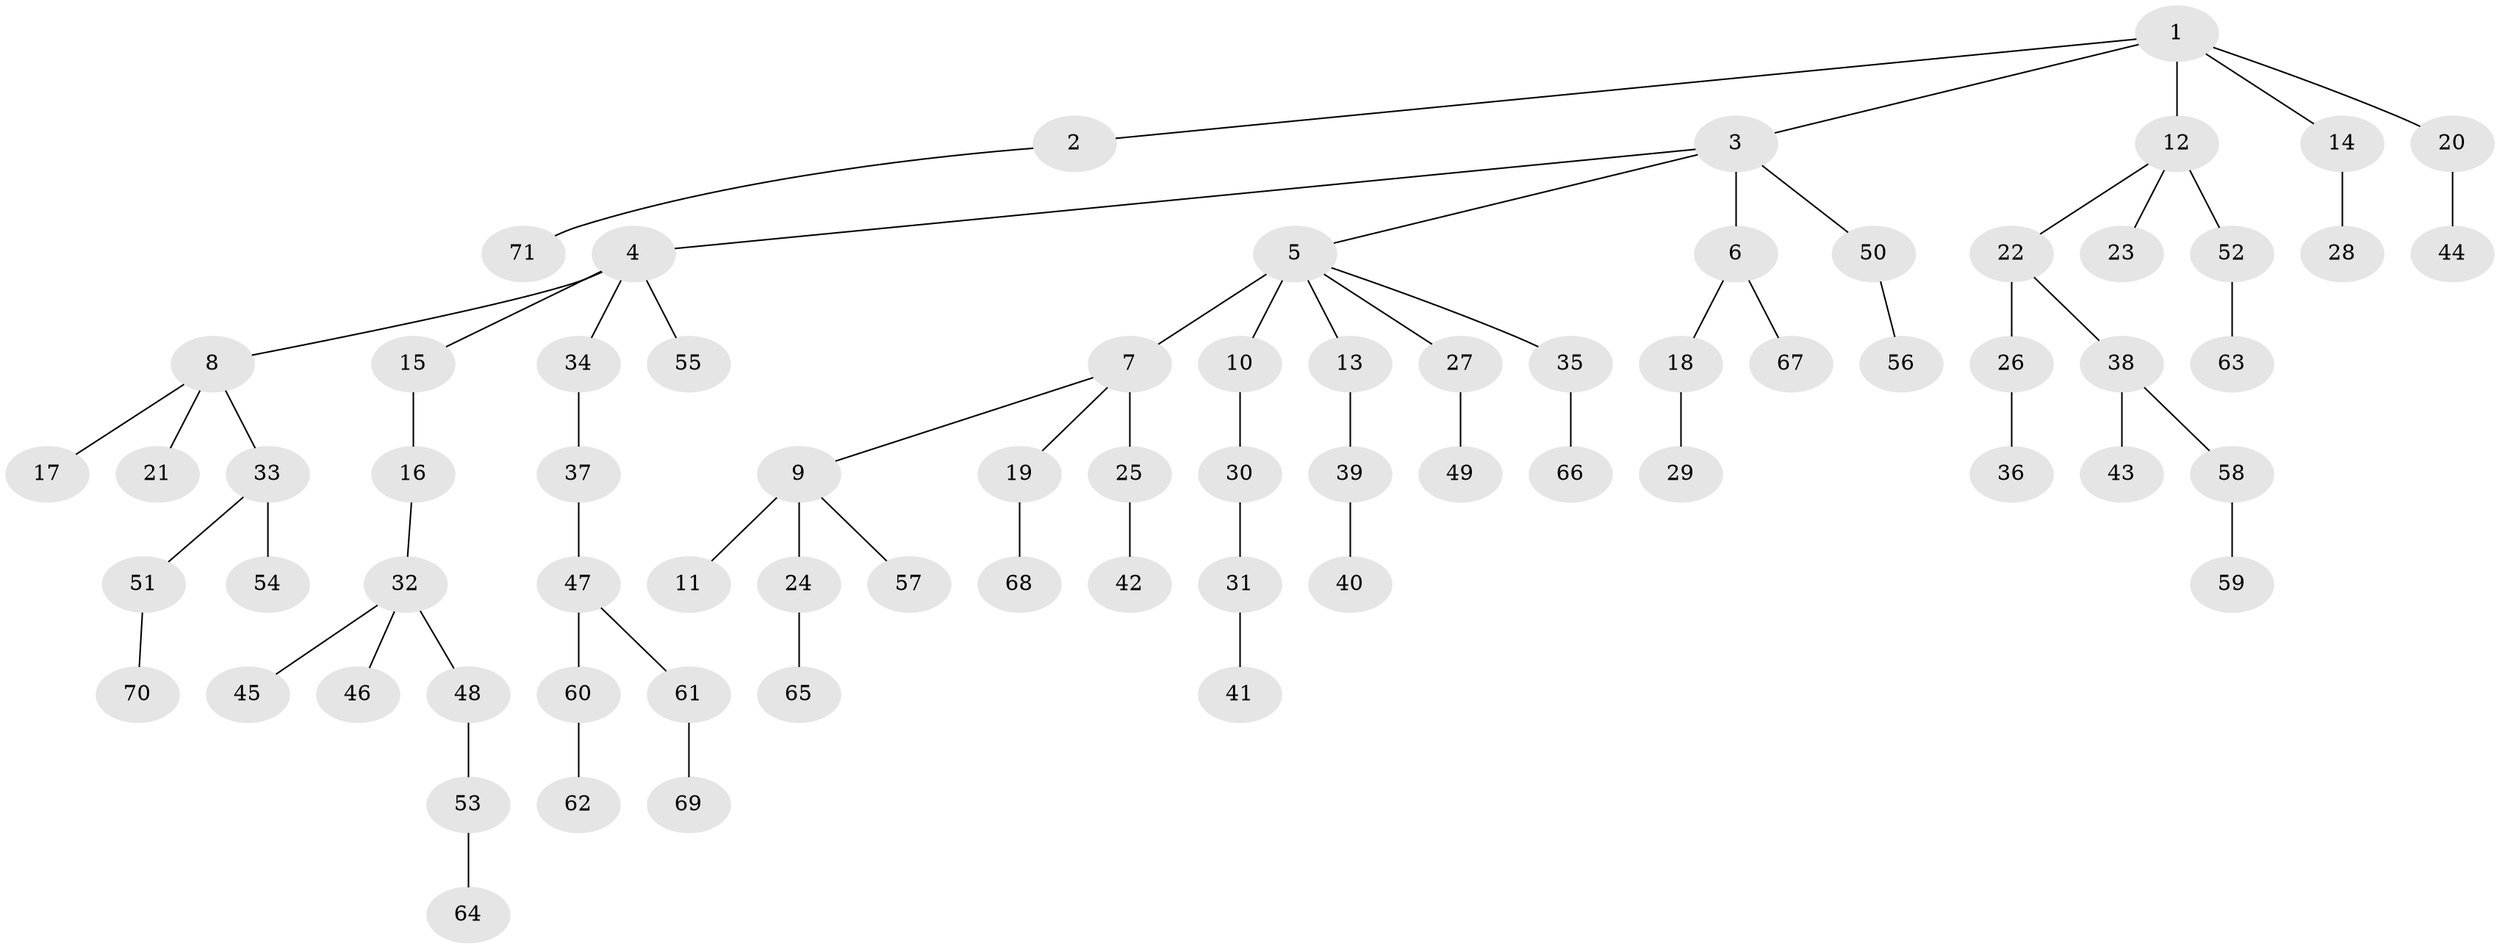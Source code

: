 // original degree distribution, {6: 0.02127659574468085, 3: 0.11347517730496454, 5: 0.028368794326241134, 4: 0.06382978723404255, 8: 0.0070921985815602835, 7: 0.0070921985815602835, 2: 0.2553191489361702, 1: 0.5035460992907801}
// Generated by graph-tools (version 1.1) at 2025/37/03/09/25 02:37:03]
// undirected, 71 vertices, 70 edges
graph export_dot {
graph [start="1"]
  node [color=gray90,style=filled];
  1;
  2;
  3;
  4;
  5;
  6;
  7;
  8;
  9;
  10;
  11;
  12;
  13;
  14;
  15;
  16;
  17;
  18;
  19;
  20;
  21;
  22;
  23;
  24;
  25;
  26;
  27;
  28;
  29;
  30;
  31;
  32;
  33;
  34;
  35;
  36;
  37;
  38;
  39;
  40;
  41;
  42;
  43;
  44;
  45;
  46;
  47;
  48;
  49;
  50;
  51;
  52;
  53;
  54;
  55;
  56;
  57;
  58;
  59;
  60;
  61;
  62;
  63;
  64;
  65;
  66;
  67;
  68;
  69;
  70;
  71;
  1 -- 2 [weight=1.0];
  1 -- 3 [weight=1.0];
  1 -- 12 [weight=1.0];
  1 -- 14 [weight=1.0];
  1 -- 20 [weight=1.0];
  2 -- 71 [weight=1.0];
  3 -- 4 [weight=1.0];
  3 -- 5 [weight=1.0];
  3 -- 6 [weight=1.0];
  3 -- 50 [weight=1.0];
  4 -- 8 [weight=1.0];
  4 -- 15 [weight=1.0];
  4 -- 34 [weight=1.0];
  4 -- 55 [weight=1.0];
  5 -- 7 [weight=3.0];
  5 -- 10 [weight=1.0];
  5 -- 13 [weight=1.0];
  5 -- 27 [weight=1.0];
  5 -- 35 [weight=1.0];
  6 -- 18 [weight=1.0];
  6 -- 67 [weight=1.0];
  7 -- 9 [weight=1.0];
  7 -- 19 [weight=1.0];
  7 -- 25 [weight=1.0];
  8 -- 17 [weight=1.0];
  8 -- 21 [weight=1.0];
  8 -- 33 [weight=1.0];
  9 -- 11 [weight=1.0];
  9 -- 24 [weight=3.0];
  9 -- 57 [weight=1.0];
  10 -- 30 [weight=1.0];
  12 -- 22 [weight=1.0];
  12 -- 23 [weight=1.0];
  12 -- 52 [weight=2.0];
  13 -- 39 [weight=1.0];
  14 -- 28 [weight=3.0];
  15 -- 16 [weight=2.0];
  16 -- 32 [weight=1.0];
  18 -- 29 [weight=1.0];
  19 -- 68 [weight=1.0];
  20 -- 44 [weight=1.0];
  22 -- 26 [weight=1.0];
  22 -- 38 [weight=1.0];
  24 -- 65 [weight=1.0];
  25 -- 42 [weight=2.0];
  26 -- 36 [weight=1.0];
  27 -- 49 [weight=1.0];
  30 -- 31 [weight=1.0];
  31 -- 41 [weight=1.0];
  32 -- 45 [weight=1.0];
  32 -- 46 [weight=1.0];
  32 -- 48 [weight=1.0];
  33 -- 51 [weight=1.0];
  33 -- 54 [weight=1.0];
  34 -- 37 [weight=1.0];
  35 -- 66 [weight=2.0];
  37 -- 47 [weight=1.0];
  38 -- 43 [weight=1.0];
  38 -- 58 [weight=1.0];
  39 -- 40 [weight=1.0];
  47 -- 60 [weight=1.0];
  47 -- 61 [weight=1.0];
  48 -- 53 [weight=1.0];
  50 -- 56 [weight=1.0];
  51 -- 70 [weight=1.0];
  52 -- 63 [weight=1.0];
  53 -- 64 [weight=1.0];
  58 -- 59 [weight=2.0];
  60 -- 62 [weight=1.0];
  61 -- 69 [weight=1.0];
}
